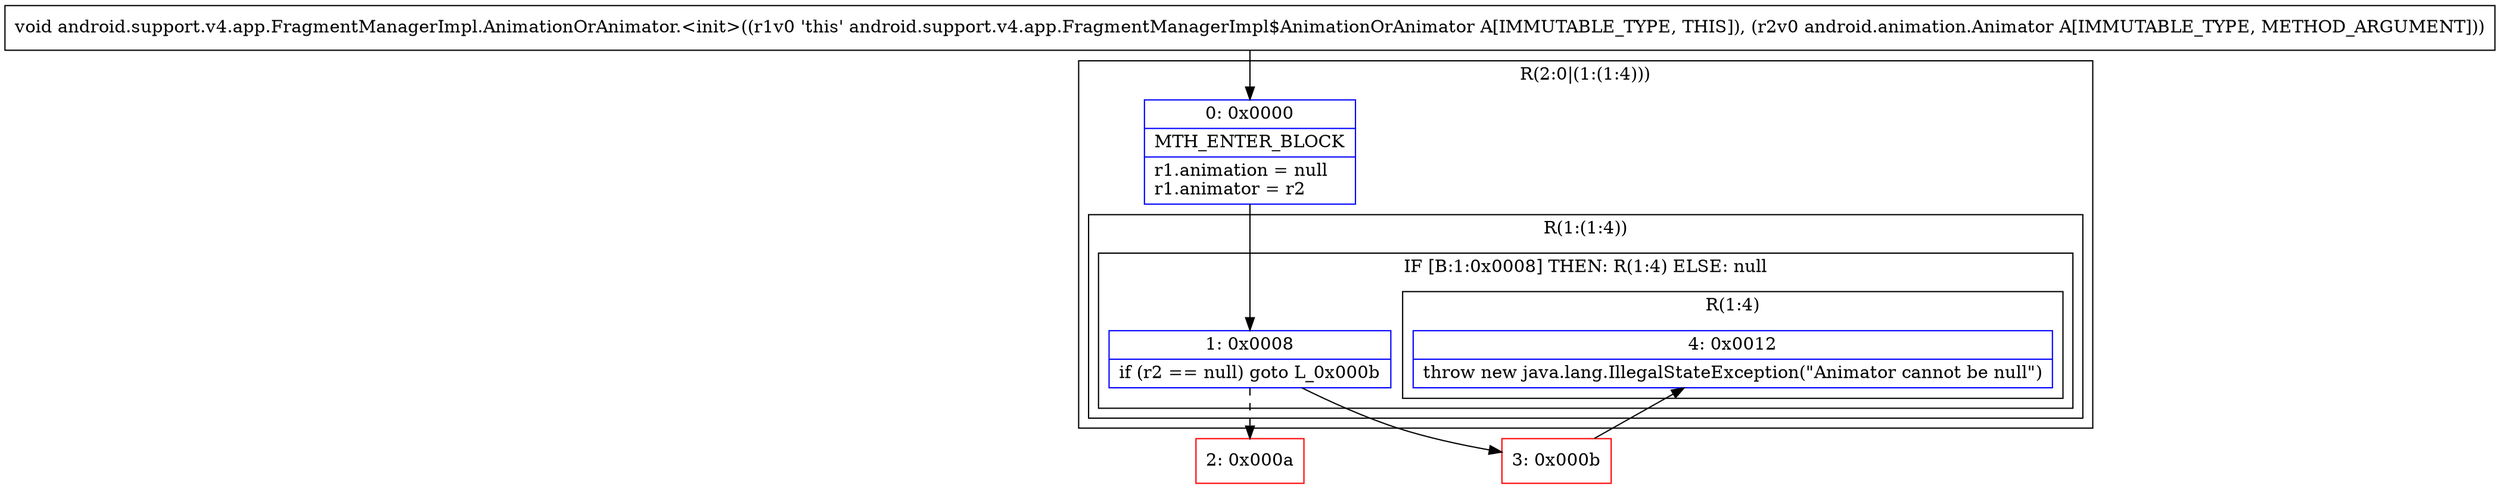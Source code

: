 digraph "CFG forandroid.support.v4.app.FragmentManagerImpl.AnimationOrAnimator.\<init\>(Landroid\/animation\/Animator;)V" {
subgraph cluster_Region_1340596435 {
label = "R(2:0|(1:(1:4)))";
node [shape=record,color=blue];
Node_0 [shape=record,label="{0\:\ 0x0000|MTH_ENTER_BLOCK\l|r1.animation = null\lr1.animator = r2\l}"];
subgraph cluster_Region_1565030297 {
label = "R(1:(1:4))";
node [shape=record,color=blue];
subgraph cluster_IfRegion_620978311 {
label = "IF [B:1:0x0008] THEN: R(1:4) ELSE: null";
node [shape=record,color=blue];
Node_1 [shape=record,label="{1\:\ 0x0008|if (r2 == null) goto L_0x000b\l}"];
subgraph cluster_Region_1820949969 {
label = "R(1:4)";
node [shape=record,color=blue];
Node_4 [shape=record,label="{4\:\ 0x0012|throw new java.lang.IllegalStateException(\"Animator cannot be null\")\l}"];
}
}
}
}
Node_2 [shape=record,color=red,label="{2\:\ 0x000a}"];
Node_3 [shape=record,color=red,label="{3\:\ 0x000b}"];
MethodNode[shape=record,label="{void android.support.v4.app.FragmentManagerImpl.AnimationOrAnimator.\<init\>((r1v0 'this' android.support.v4.app.FragmentManagerImpl$AnimationOrAnimator A[IMMUTABLE_TYPE, THIS]), (r2v0 android.animation.Animator A[IMMUTABLE_TYPE, METHOD_ARGUMENT])) }"];
MethodNode -> Node_0;
Node_0 -> Node_1;
Node_1 -> Node_2[style=dashed];
Node_1 -> Node_3;
Node_3 -> Node_4;
}

